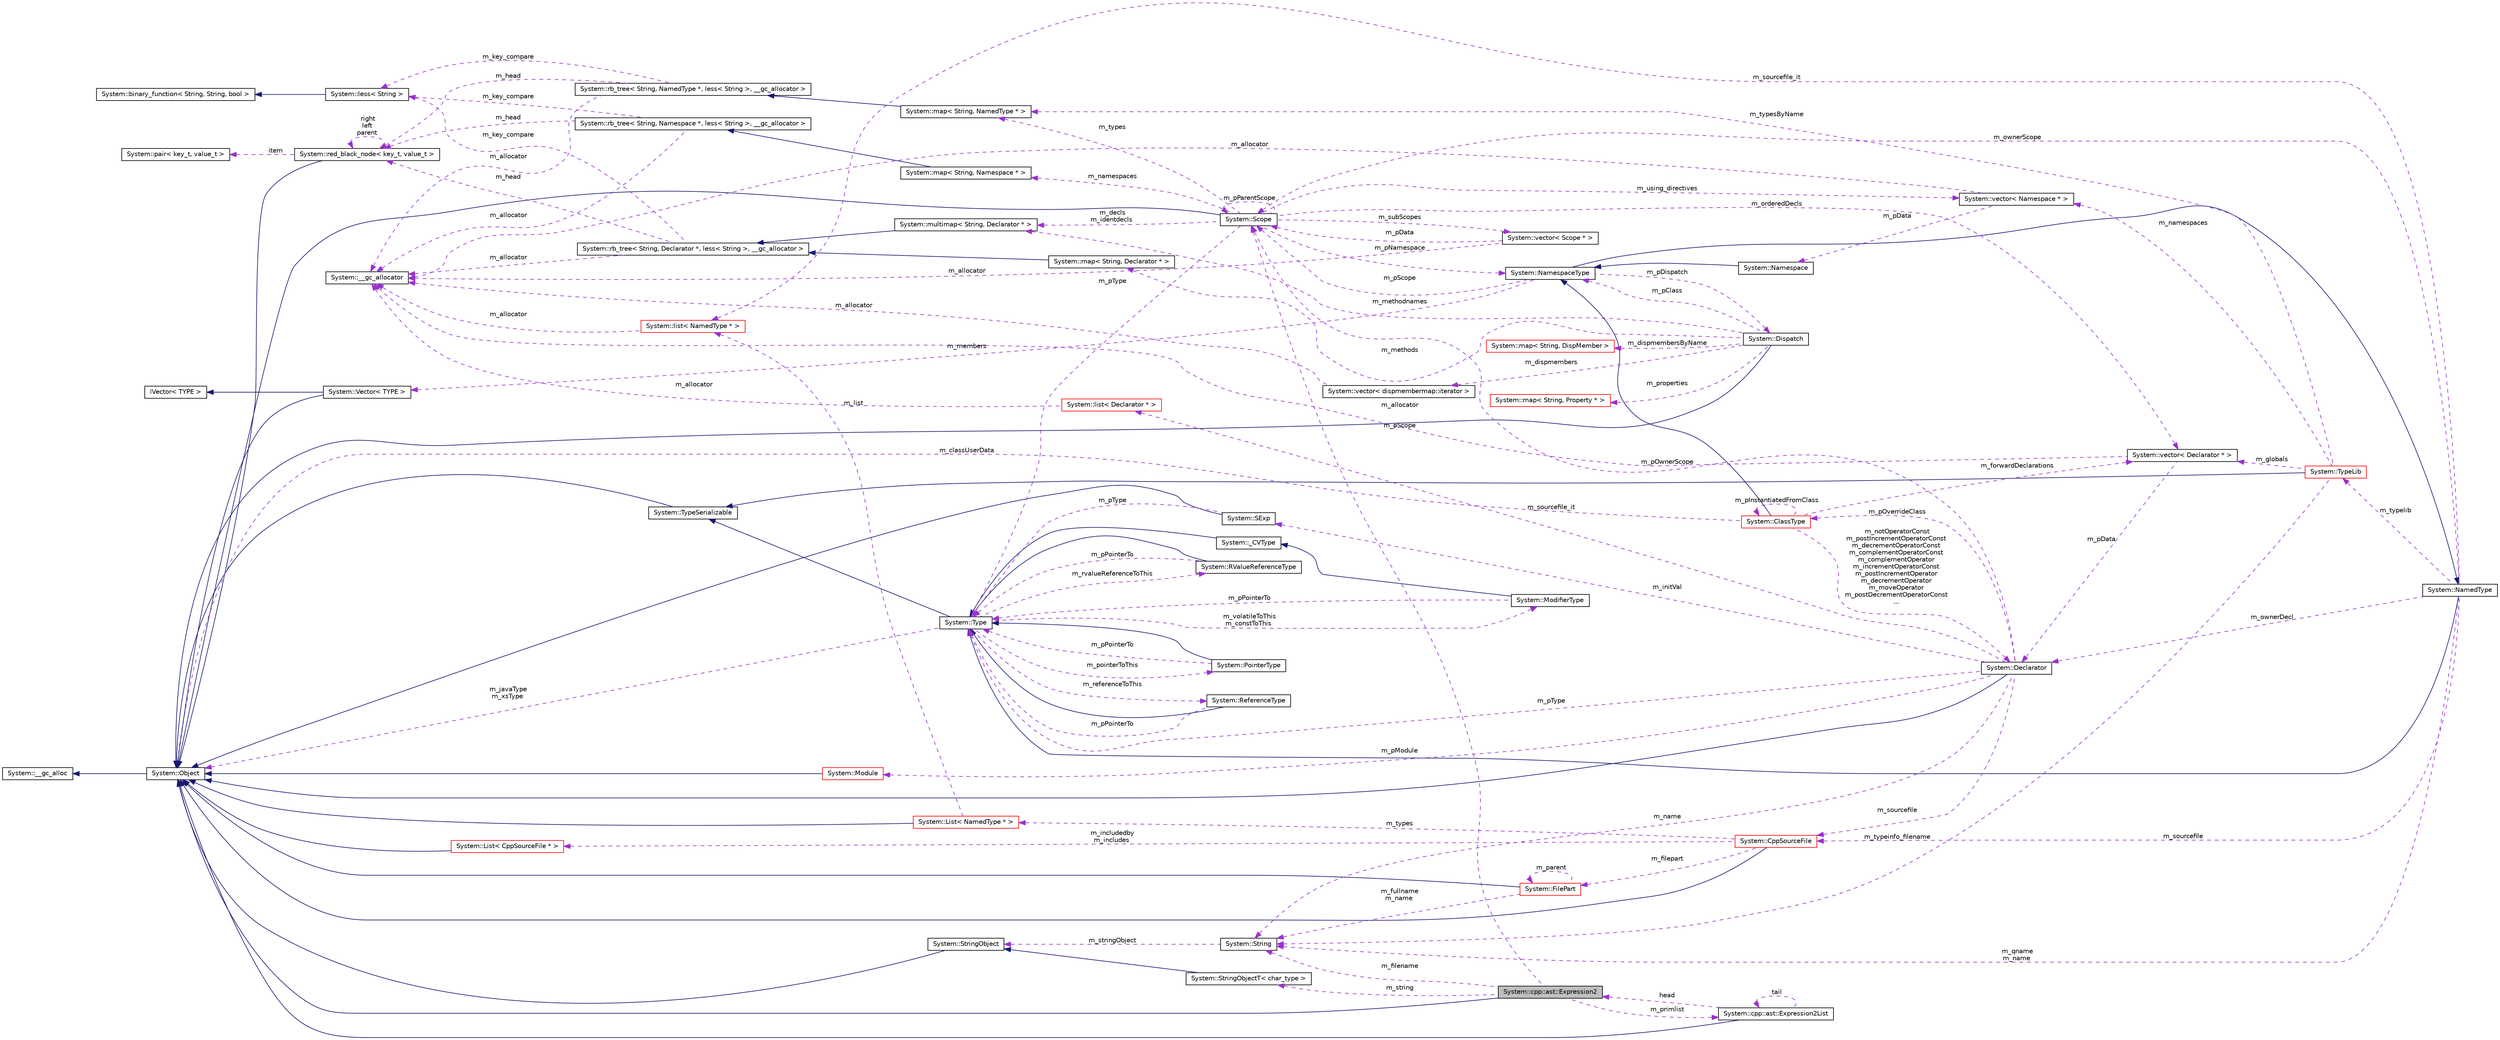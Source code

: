 digraph G
{
  edge [fontname="Helvetica",fontsize="10",labelfontname="Helvetica",labelfontsize="10"];
  node [fontname="Helvetica",fontsize="10",shape=record];
  rankdir="LR";
  Node1 [label="System::cpp::ast::Expression2",height=0.2,width=0.4,color="black", fillcolor="grey75", style="filled" fontcolor="black"];
  Node2 -> Node1 [dir="back",color="midnightblue",fontsize="10",style="solid",fontname="Helvetica"];
  Node2 [label="System::Object",height=0.2,width=0.4,color="black", fillcolor="white", style="filled",URL="$class_system_1_1_object.html"];
  Node3 -> Node2 [dir="back",color="midnightblue",fontsize="10",style="solid",fontname="Helvetica"];
  Node3 [label="System::__gc_alloc",height=0.2,width=0.4,color="black", fillcolor="white", style="filled",URL="$class_system_1_1____gc__alloc.html"];
  Node4 -> Node1 [dir="back",color="darkorchid3",fontsize="10",style="dashed",label=" m_pScope" ,fontname="Helvetica"];
  Node4 [label="System::Scope",height=0.2,width=0.4,color="black", fillcolor="white", style="filled",URL="$class_system_1_1_scope.html"];
  Node2 -> Node4 [dir="back",color="midnightblue",fontsize="10",style="solid",fontname="Helvetica"];
  Node5 -> Node4 [dir="back",color="darkorchid3",fontsize="10",style="dashed",label=" m_pType" ,fontname="Helvetica"];
  Node5 [label="System::Type",height=0.2,width=0.4,color="black", fillcolor="white", style="filled",URL="$class_system_1_1_type.html"];
  Node6 -> Node5 [dir="back",color="midnightblue",fontsize="10",style="solid",fontname="Helvetica"];
  Node6 [label="System::TypeSerializable",height=0.2,width=0.4,color="black", fillcolor="white", style="filled",URL="$class_system_1_1_type_serializable.html"];
  Node2 -> Node6 [dir="back",color="midnightblue",fontsize="10",style="solid",fontname="Helvetica"];
  Node7 -> Node5 [dir="back",color="darkorchid3",fontsize="10",style="dashed",label=" m_pointerToThis" ,fontname="Helvetica"];
  Node7 [label="System::PointerType",height=0.2,width=0.4,color="black", fillcolor="white", style="filled",URL="$class_system_1_1_pointer_type.html"];
  Node5 -> Node7 [dir="back",color="midnightblue",fontsize="10",style="solid",fontname="Helvetica"];
  Node5 -> Node7 [dir="back",color="darkorchid3",fontsize="10",style="dashed",label=" m_pPointerTo" ,fontname="Helvetica"];
  Node8 -> Node5 [dir="back",color="darkorchid3",fontsize="10",style="dashed",label=" m_referenceToThis" ,fontname="Helvetica"];
  Node8 [label="System::ReferenceType",height=0.2,width=0.4,color="black", fillcolor="white", style="filled",URL="$class_system_1_1_reference_type.html"];
  Node5 -> Node8 [dir="back",color="midnightblue",fontsize="10",style="solid",fontname="Helvetica"];
  Node5 -> Node8 [dir="back",color="darkorchid3",fontsize="10",style="dashed",label=" m_pPointerTo" ,fontname="Helvetica"];
  Node9 -> Node5 [dir="back",color="darkorchid3",fontsize="10",style="dashed",label=" m_rvalueReferenceToThis" ,fontname="Helvetica"];
  Node9 [label="System::RValueReferenceType",height=0.2,width=0.4,color="black", fillcolor="white", style="filled",URL="$class_system_1_1_r_value_reference_type.html"];
  Node5 -> Node9 [dir="back",color="midnightblue",fontsize="10",style="solid",fontname="Helvetica"];
  Node5 -> Node9 [dir="back",color="darkorchid3",fontsize="10",style="dashed",label=" m_pPointerTo" ,fontname="Helvetica"];
  Node10 -> Node5 [dir="back",color="darkorchid3",fontsize="10",style="dashed",label=" m_volatileToThis\nm_constToThis" ,fontname="Helvetica"];
  Node10 [label="System::ModifierType",height=0.2,width=0.4,color="black", fillcolor="white", style="filled",URL="$class_system_1_1_modifier_type.html"];
  Node11 -> Node10 [dir="back",color="midnightblue",fontsize="10",style="solid",fontname="Helvetica"];
  Node11 [label="System::_CVType",height=0.2,width=0.4,color="black", fillcolor="white", style="filled",URL="$class_system_1_1___c_v_type.html"];
  Node5 -> Node11 [dir="back",color="midnightblue",fontsize="10",style="solid",fontname="Helvetica"];
  Node5 -> Node10 [dir="back",color="darkorchid3",fontsize="10",style="dashed",label=" m_pPointerTo" ,fontname="Helvetica"];
  Node2 -> Node5 [dir="back",color="darkorchid3",fontsize="10",style="dashed",label=" m_javaType\nm_xsType" ,fontname="Helvetica"];
  Node12 -> Node4 [dir="back",color="darkorchid3",fontsize="10",style="dashed",label=" m_subScopes" ,fontname="Helvetica"];
  Node12 [label="System::vector\< Scope * \>",height=0.2,width=0.4,color="black", fillcolor="white", style="filled",URL="$class_system_1_1vector.html"];
  Node4 -> Node12 [dir="back",color="darkorchid3",fontsize="10",style="dashed",label=" m_pData" ,fontname="Helvetica"];
  Node13 -> Node12 [dir="back",color="darkorchid3",fontsize="10",style="dashed",label=" m_allocator" ,fontname="Helvetica"];
  Node13 [label="System::__gc_allocator",height=0.2,width=0.4,color="black", fillcolor="white", style="filled",URL="$class_system_1_1____gc__allocator.html"];
  Node4 -> Node4 [dir="back",color="darkorchid3",fontsize="10",style="dashed",label=" m_pParentScope" ,fontname="Helvetica"];
  Node14 -> Node4 [dir="back",color="darkorchid3",fontsize="10",style="dashed",label=" m_decls\nm_identdecls" ,fontname="Helvetica"];
  Node14 [label="System::multimap\< String, Declarator * \>",height=0.2,width=0.4,color="black", fillcolor="white", style="filled",URL="$class_system_1_1multimap.html"];
  Node15 -> Node14 [dir="back",color="midnightblue",fontsize="10",style="solid",fontname="Helvetica"];
  Node15 [label="System::rb_tree\< String, Declarator *, less\< String \>, __gc_allocator \>",height=0.2,width=0.4,color="black", fillcolor="white", style="filled",URL="$class_system_1_1rb__tree.html"];
  Node13 -> Node15 [dir="back",color="darkorchid3",fontsize="10",style="dashed",label=" m_allocator" ,fontname="Helvetica"];
  Node16 -> Node15 [dir="back",color="darkorchid3",fontsize="10",style="dashed",label=" m_key_compare" ,fontname="Helvetica"];
  Node16 [label="System::less\< String \>",height=0.2,width=0.4,color="black", fillcolor="white", style="filled",URL="$class_system_1_1less_3_01_string_01_4.html"];
  Node17 -> Node16 [dir="back",color="midnightblue",fontsize="10",style="solid",fontname="Helvetica"];
  Node17 [label="System::binary_function\< String, String, bool \>",height=0.2,width=0.4,color="black", fillcolor="white", style="filled",URL="$class_system_1_1binary__function.html"];
  Node18 -> Node15 [dir="back",color="darkorchid3",fontsize="10",style="dashed",label=" m_head" ,fontname="Helvetica"];
  Node18 [label="System::red_black_node\< key_t, value_t \>",height=0.2,width=0.4,color="black", fillcolor="white", style="filled",URL="$class_system_1_1red__black__node.html"];
  Node2 -> Node18 [dir="back",color="midnightblue",fontsize="10",style="solid",fontname="Helvetica"];
  Node18 -> Node18 [dir="back",color="darkorchid3",fontsize="10",style="dashed",label=" right\nleft\nparent" ,fontname="Helvetica"];
  Node19 -> Node18 [dir="back",color="darkorchid3",fontsize="10",style="dashed",label=" item" ,fontname="Helvetica"];
  Node19 [label="System::pair\< key_t, value_t \>",height=0.2,width=0.4,color="black", fillcolor="white", style="filled",URL="$class_system_1_1pair.html"];
  Node20 -> Node4 [dir="back",color="darkorchid3",fontsize="10",style="dashed",label=" m_pNamespace" ,fontname="Helvetica"];
  Node20 [label="System::NamespaceType",height=0.2,width=0.4,color="black", fillcolor="white", style="filled",URL="$class_system_1_1_namespace_type.html"];
  Node21 -> Node20 [dir="back",color="midnightblue",fontsize="10",style="solid",fontname="Helvetica"];
  Node21 [label="System::NamedType",height=0.2,width=0.4,color="black", fillcolor="white", style="filled",URL="$class_system_1_1_named_type.html"];
  Node5 -> Node21 [dir="back",color="midnightblue",fontsize="10",style="solid",fontname="Helvetica"];
  Node4 -> Node21 [dir="back",color="darkorchid3",fontsize="10",style="dashed",label=" m_ownerScope" ,fontname="Helvetica"];
  Node22 -> Node21 [dir="back",color="darkorchid3",fontsize="10",style="dashed",label=" m_ownerDecl" ,fontname="Helvetica"];
  Node22 [label="System::Declarator",height=0.2,width=0.4,color="black", fillcolor="white", style="filled",URL="$class_system_1_1_declarator.html"];
  Node2 -> Node22 [dir="back",color="midnightblue",fontsize="10",style="solid",fontname="Helvetica"];
  Node5 -> Node22 [dir="back",color="darkorchid3",fontsize="10",style="dashed",label=" m_pType" ,fontname="Helvetica"];
  Node4 -> Node22 [dir="back",color="darkorchid3",fontsize="10",style="dashed",label=" m_pOwnerScope" ,fontname="Helvetica"];
  Node23 -> Node22 [dir="back",color="darkorchid3",fontsize="10",style="dashed",label=" m_initVal" ,fontname="Helvetica"];
  Node23 [label="System::SExp",height=0.2,width=0.4,color="black", fillcolor="white", style="filled",URL="$class_system_1_1_s_exp.html"];
  Node2 -> Node23 [dir="back",color="midnightblue",fontsize="10",style="solid",fontname="Helvetica"];
  Node5 -> Node23 [dir="back",color="darkorchid3",fontsize="10",style="dashed",label=" m_pType" ,fontname="Helvetica"];
  Node24 -> Node22 [dir="back",color="darkorchid3",fontsize="10",style="dashed",label=" m_sourcefile" ,fontname="Helvetica"];
  Node24 [label="System::CppSourceFile",height=0.2,width=0.4,color="red", fillcolor="white", style="filled",URL="$class_system_1_1_cpp_source_file.html"];
  Node2 -> Node24 [dir="back",color="midnightblue",fontsize="10",style="solid",fontname="Helvetica"];
  Node25 -> Node24 [dir="back",color="darkorchid3",fontsize="10",style="dashed",label=" m_filepart" ,fontname="Helvetica"];
  Node25 [label="System::FilePart",height=0.2,width=0.4,color="red", fillcolor="white", style="filled",URL="$class_system_1_1_file_part.html"];
  Node2 -> Node25 [dir="back",color="midnightblue",fontsize="10",style="solid",fontname="Helvetica"];
  Node25 -> Node25 [dir="back",color="darkorchid3",fontsize="10",style="dashed",label=" m_parent" ,fontname="Helvetica"];
  Node26 -> Node25 [dir="back",color="darkorchid3",fontsize="10",style="dashed",label=" m_fullname\nm_name" ,fontname="Helvetica"];
  Node26 [label="System::String",height=0.2,width=0.4,color="black", fillcolor="white", style="filled",URL="$class_system_1_1_string.html"];
  Node27 -> Node26 [dir="back",color="darkorchid3",fontsize="10",style="dashed",label=" m_stringObject" ,fontname="Helvetica"];
  Node27 [label="System::StringObject",height=0.2,width=0.4,color="black", fillcolor="white", style="filled",URL="$class_system_1_1_string_object.html"];
  Node2 -> Node27 [dir="back",color="midnightblue",fontsize="10",style="solid",fontname="Helvetica"];
  Node28 -> Node24 [dir="back",color="darkorchid3",fontsize="10",style="dashed",label=" m_types" ,fontname="Helvetica"];
  Node28 [label="System::List\< NamedType * \>",height=0.2,width=0.4,color="red", fillcolor="white", style="filled",URL="$class_system_1_1_list.html"];
  Node2 -> Node28 [dir="back",color="midnightblue",fontsize="10",style="solid",fontname="Helvetica"];
  Node29 -> Node28 [dir="back",color="darkorchid3",fontsize="10",style="dashed",label=" m_list" ,fontname="Helvetica"];
  Node29 [label="System::list\< NamedType * \>",height=0.2,width=0.4,color="red", fillcolor="white", style="filled",URL="$class_system_1_1list.html"];
  Node13 -> Node29 [dir="back",color="darkorchid3",fontsize="10",style="dashed",label=" m_allocator" ,fontname="Helvetica"];
  Node30 -> Node24 [dir="back",color="darkorchid3",fontsize="10",style="dashed",label=" m_includedby\nm_includes" ,fontname="Helvetica"];
  Node30 [label="System::List\< CppSourceFile * \>",height=0.2,width=0.4,color="red", fillcolor="white", style="filled",URL="$class_system_1_1_list.html"];
  Node2 -> Node30 [dir="back",color="midnightblue",fontsize="10",style="solid",fontname="Helvetica"];
  Node31 -> Node22 [dir="back",color="darkorchid3",fontsize="10",style="dashed",label=" m_pOverrideClass" ,fontname="Helvetica"];
  Node31 [label="System::ClassType",height=0.2,width=0.4,color="red", fillcolor="white", style="filled",URL="$class_system_1_1_class_type.html"];
  Node20 -> Node31 [dir="back",color="midnightblue",fontsize="10",style="solid",fontname="Helvetica"];
  Node22 -> Node31 [dir="back",color="darkorchid3",fontsize="10",style="dashed",label=" m_notOperatorConst\nm_postIncrementOperatorConst\nm_decrementOperatorConst\nm_complementOperatorConst\nm_complementOperator\nm_incrementOperatorConst\nm_postIncrementOperator\nm_decrementOperator\nm_moveOperator\nm_postDecrementOperatorConst\n..." ,fontname="Helvetica"];
  Node31 -> Node31 [dir="back",color="darkorchid3",fontsize="10",style="dashed",label=" m_pInstantiatedFromClass" ,fontname="Helvetica"];
  Node2 -> Node31 [dir="back",color="darkorchid3",fontsize="10",style="dashed",label=" m_classUserData" ,fontname="Helvetica"];
  Node32 -> Node31 [dir="back",color="darkorchid3",fontsize="10",style="dashed",label=" m_forwardDeclarations" ,fontname="Helvetica"];
  Node32 [label="System::vector\< Declarator * \>",height=0.2,width=0.4,color="black", fillcolor="white", style="filled",URL="$class_system_1_1vector.html"];
  Node13 -> Node32 [dir="back",color="darkorchid3",fontsize="10",style="dashed",label=" m_allocator" ,fontname="Helvetica"];
  Node22 -> Node32 [dir="back",color="darkorchid3",fontsize="10",style="dashed",label=" m_pData" ,fontname="Helvetica"];
  Node26 -> Node22 [dir="back",color="darkorchid3",fontsize="10",style="dashed",label=" m_name" ,fontname="Helvetica"];
  Node33 -> Node22 [dir="back",color="darkorchid3",fontsize="10",style="dashed",label=" m_pModule" ,fontname="Helvetica"];
  Node33 [label="System::Module",height=0.2,width=0.4,color="red", fillcolor="white", style="filled",URL="$class_system_1_1_module.html"];
  Node2 -> Node33 [dir="back",color="midnightblue",fontsize="10",style="solid",fontname="Helvetica"];
  Node34 -> Node22 [dir="back",color="darkorchid3",fontsize="10",style="dashed",label=" m_sourcefile_it" ,fontname="Helvetica"];
  Node34 [label="System::list\< Declarator * \>",height=0.2,width=0.4,color="red", fillcolor="white", style="filled",URL="$class_system_1_1list.html"];
  Node13 -> Node34 [dir="back",color="darkorchid3",fontsize="10",style="dashed",label=" m_allocator" ,fontname="Helvetica"];
  Node24 -> Node21 [dir="back",color="darkorchid3",fontsize="10",style="dashed",label=" m_sourcefile" ,fontname="Helvetica"];
  Node29 -> Node21 [dir="back",color="darkorchid3",fontsize="10",style="dashed",label=" m_sourcefile_it" ,fontname="Helvetica"];
  Node26 -> Node21 [dir="back",color="darkorchid3",fontsize="10",style="dashed",label=" m_qname\nm_name" ,fontname="Helvetica"];
  Node35 -> Node21 [dir="back",color="darkorchid3",fontsize="10",style="dashed",label=" m_typelib" ,fontname="Helvetica"];
  Node35 [label="System::TypeLib",height=0.2,width=0.4,color="red", fillcolor="white", style="filled",URL="$class_system_1_1_type_lib.html"];
  Node6 -> Node35 [dir="back",color="midnightblue",fontsize="10",style="solid",fontname="Helvetica"];
  Node36 -> Node35 [dir="back",color="darkorchid3",fontsize="10",style="dashed",label=" m_namespaces" ,fontname="Helvetica"];
  Node36 [label="System::vector\< Namespace * \>",height=0.2,width=0.4,color="black", fillcolor="white", style="filled",URL="$class_system_1_1vector.html"];
  Node13 -> Node36 [dir="back",color="darkorchid3",fontsize="10",style="dashed",label=" m_allocator" ,fontname="Helvetica"];
  Node37 -> Node36 [dir="back",color="darkorchid3",fontsize="10",style="dashed",label=" m_pData" ,fontname="Helvetica"];
  Node37 [label="System::Namespace",height=0.2,width=0.4,color="black", fillcolor="white", style="filled",URL="$class_system_1_1_namespace.html"];
  Node20 -> Node37 [dir="back",color="midnightblue",fontsize="10",style="solid",fontname="Helvetica"];
  Node26 -> Node35 [dir="back",color="darkorchid3",fontsize="10",style="dashed",label=" m_typeinfo_filename" ,fontname="Helvetica"];
  Node32 -> Node35 [dir="back",color="darkorchid3",fontsize="10",style="dashed",label=" m_globals" ,fontname="Helvetica"];
  Node38 -> Node35 [dir="back",color="darkorchid3",fontsize="10",style="dashed",label=" m_typesByName" ,fontname="Helvetica"];
  Node38 [label="System::map\< String, NamedType * \>",height=0.2,width=0.4,color="black", fillcolor="white", style="filled",URL="$class_system_1_1map.html"];
  Node39 -> Node38 [dir="back",color="midnightblue",fontsize="10",style="solid",fontname="Helvetica"];
  Node39 [label="System::rb_tree\< String, NamedType *, less\< String \>, __gc_allocator \>",height=0.2,width=0.4,color="black", fillcolor="white", style="filled",URL="$class_system_1_1rb__tree.html"];
  Node13 -> Node39 [dir="back",color="darkorchid3",fontsize="10",style="dashed",label=" m_allocator" ,fontname="Helvetica"];
  Node16 -> Node39 [dir="back",color="darkorchid3",fontsize="10",style="dashed",label=" m_key_compare" ,fontname="Helvetica"];
  Node18 -> Node39 [dir="back",color="darkorchid3",fontsize="10",style="dashed",label=" m_head" ,fontname="Helvetica"];
  Node4 -> Node20 [dir="back",color="darkorchid3",fontsize="10",style="dashed",label=" m_pScope" ,fontname="Helvetica"];
  Node40 -> Node20 [dir="back",color="darkorchid3",fontsize="10",style="dashed",label=" m_members" ,fontname="Helvetica"];
  Node40 [label="System::Vector\< TYPE \>",height=0.2,width=0.4,color="black", fillcolor="white", style="filled",URL="$class_system_1_1_vector.html"];
  Node2 -> Node40 [dir="back",color="midnightblue",fontsize="10",style="solid",fontname="Helvetica"];
  Node41 -> Node40 [dir="back",color="midnightblue",fontsize="10",style="solid",fontname="Helvetica"];
  Node41 [label="IVector\< TYPE \>",height=0.2,width=0.4,color="black", fillcolor="white", style="filled",URL="$class_i_vector.html"];
  Node42 -> Node20 [dir="back",color="darkorchid3",fontsize="10",style="dashed",label=" m_pDispatch" ,fontname="Helvetica"];
  Node42 [label="System::Dispatch",height=0.2,width=0.4,color="black", fillcolor="white", style="filled",URL="$class_system_1_1_dispatch.html"];
  Node2 -> Node42 [dir="back",color="midnightblue",fontsize="10",style="solid",fontname="Helvetica"];
  Node43 -> Node42 [dir="back",color="darkorchid3",fontsize="10",style="dashed",label=" m_dispmembersByName" ,fontname="Helvetica"];
  Node43 [label="System::map\< String, DispMember \>",height=0.2,width=0.4,color="red", fillcolor="white", style="filled",URL="$class_system_1_1map.html"];
  Node14 -> Node42 [dir="back",color="darkorchid3",fontsize="10",style="dashed",label=" m_methodnames" ,fontname="Helvetica"];
  Node20 -> Node42 [dir="back",color="darkorchid3",fontsize="10",style="dashed",label=" m_pClass" ,fontname="Helvetica"];
  Node44 -> Node42 [dir="back",color="darkorchid3",fontsize="10",style="dashed",label=" m_dispmembers" ,fontname="Helvetica"];
  Node44 [label="System::vector\< dispmembermap::iterator \>",height=0.2,width=0.4,color="black", fillcolor="white", style="filled",URL="$class_system_1_1vector.html"];
  Node13 -> Node44 [dir="back",color="darkorchid3",fontsize="10",style="dashed",label=" m_allocator" ,fontname="Helvetica"];
  Node45 -> Node42 [dir="back",color="darkorchid3",fontsize="10",style="dashed",label=" m_properties" ,fontname="Helvetica"];
  Node45 [label="System::map\< String, Property * \>",height=0.2,width=0.4,color="red", fillcolor="white", style="filled",URL="$class_system_1_1map.html"];
  Node46 -> Node42 [dir="back",color="darkorchid3",fontsize="10",style="dashed",label=" m_methods" ,fontname="Helvetica"];
  Node46 [label="System::map\< String, Declarator * \>",height=0.2,width=0.4,color="black", fillcolor="white", style="filled",URL="$class_system_1_1map.html"];
  Node15 -> Node46 [dir="back",color="midnightblue",fontsize="10",style="solid",fontname="Helvetica"];
  Node47 -> Node4 [dir="back",color="darkorchid3",fontsize="10",style="dashed",label=" m_namespaces" ,fontname="Helvetica"];
  Node47 [label="System::map\< String, Namespace * \>",height=0.2,width=0.4,color="black", fillcolor="white", style="filled",URL="$class_system_1_1map.html"];
  Node48 -> Node47 [dir="back",color="midnightblue",fontsize="10",style="solid",fontname="Helvetica"];
  Node48 [label="System::rb_tree\< String, Namespace *, less\< String \>, __gc_allocator \>",height=0.2,width=0.4,color="black", fillcolor="white", style="filled",URL="$class_system_1_1rb__tree.html"];
  Node13 -> Node48 [dir="back",color="darkorchid3",fontsize="10",style="dashed",label=" m_allocator" ,fontname="Helvetica"];
  Node16 -> Node48 [dir="back",color="darkorchid3",fontsize="10",style="dashed",label=" m_key_compare" ,fontname="Helvetica"];
  Node18 -> Node48 [dir="back",color="darkorchid3",fontsize="10",style="dashed",label=" m_head" ,fontname="Helvetica"];
  Node36 -> Node4 [dir="back",color="darkorchid3",fontsize="10",style="dashed",label=" m_using_directives" ,fontname="Helvetica"];
  Node32 -> Node4 [dir="back",color="darkorchid3",fontsize="10",style="dashed",label=" m_orderedDecls" ,fontname="Helvetica"];
  Node38 -> Node4 [dir="back",color="darkorchid3",fontsize="10",style="dashed",label=" m_types" ,fontname="Helvetica"];
  Node49 -> Node1 [dir="back",color="darkorchid3",fontsize="10",style="dashed",label=" m_primlist" ,fontname="Helvetica"];
  Node49 [label="System::cpp::ast::Expression2List",height=0.2,width=0.4,color="black", fillcolor="white", style="filled",URL="$class_system_1_1cpp_1_1ast_1_1_expression2_list.html"];
  Node2 -> Node49 [dir="back",color="midnightblue",fontsize="10",style="solid",fontname="Helvetica"];
  Node49 -> Node49 [dir="back",color="darkorchid3",fontsize="10",style="dashed",label=" tail" ,fontname="Helvetica"];
  Node1 -> Node49 [dir="back",color="darkorchid3",fontsize="10",style="dashed",label=" head" ,fontname="Helvetica"];
  Node26 -> Node1 [dir="back",color="darkorchid3",fontsize="10",style="dashed",label=" m_filename" ,fontname="Helvetica"];
  Node50 -> Node1 [dir="back",color="darkorchid3",fontsize="10",style="dashed",label=" m_string" ,fontname="Helvetica"];
  Node50 [label="System::StringObjectT\< char_type \>",height=0.2,width=0.4,color="black", fillcolor="white", style="filled",URL="$class_system_1_1_string_object_t.html"];
  Node27 -> Node50 [dir="back",color="midnightblue",fontsize="10",style="solid",fontname="Helvetica"];
}
